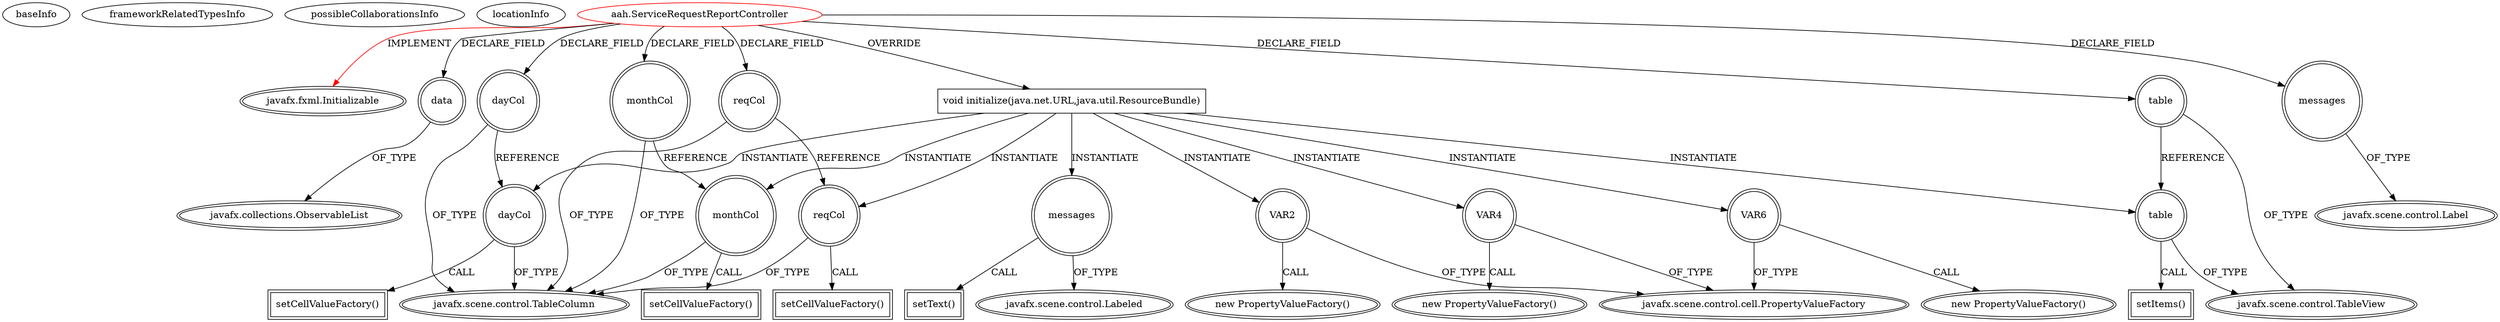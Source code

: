 digraph {
baseInfo[graphId=4727,category="extension_graph",isAnonymous=false,possibleRelation=false]
frameworkRelatedTypesInfo[0="javafx.fxml.Initializable"]
possibleCollaborationsInfo[]
locationInfo[projectName="warpcorebreach-AAH",filePath="/warpcorebreach-AAH/AAH-master/AAH/src/aah/ServiceRequestReportController.java",contextSignature="ServiceRequestReportController",graphId="4727"]
0[label="aah.ServiceRequestReportController",vertexType="ROOT_CLIENT_CLASS_DECLARATION",isFrameworkType=false,color=red]
1[label="javafx.fxml.Initializable",vertexType="FRAMEWORK_INTERFACE_TYPE",isFrameworkType=true,peripheries=2]
2[label="data",vertexType="FIELD_DECLARATION",isFrameworkType=true,peripheries=2,shape=circle]
3[label="javafx.collections.ObservableList",vertexType="FRAMEWORK_INTERFACE_TYPE",isFrameworkType=true,peripheries=2]
4[label="dayCol",vertexType="FIELD_DECLARATION",isFrameworkType=true,peripheries=2,shape=circle]
5[label="javafx.scene.control.TableColumn",vertexType="FRAMEWORK_CLASS_TYPE",isFrameworkType=true,peripheries=2]
6[label="messages",vertexType="FIELD_DECLARATION",isFrameworkType=true,peripheries=2,shape=circle]
7[label="javafx.scene.control.Label",vertexType="FRAMEWORK_CLASS_TYPE",isFrameworkType=true,peripheries=2]
8[label="monthCol",vertexType="FIELD_DECLARATION",isFrameworkType=true,peripheries=2,shape=circle]
10[label="reqCol",vertexType="FIELD_DECLARATION",isFrameworkType=true,peripheries=2,shape=circle]
12[label="table",vertexType="FIELD_DECLARATION",isFrameworkType=true,peripheries=2,shape=circle]
13[label="javafx.scene.control.TableView",vertexType="FRAMEWORK_CLASS_TYPE",isFrameworkType=true,peripheries=2]
14[label="void initialize(java.net.URL,java.util.ResourceBundle)",vertexType="OVERRIDING_METHOD_DECLARATION",isFrameworkType=false,shape=box]
15[label="messages",vertexType="VARIABLE_EXPRESION",isFrameworkType=true,peripheries=2,shape=circle]
17[label="javafx.scene.control.Labeled",vertexType="FRAMEWORK_CLASS_TYPE",isFrameworkType=true,peripheries=2]
16[label="setText()",vertexType="INSIDE_CALL",isFrameworkType=true,peripheries=2,shape=box]
18[label="monthCol",vertexType="VARIABLE_EXPRESION",isFrameworkType=true,peripheries=2,shape=circle]
19[label="setCellValueFactory()",vertexType="INSIDE_CALL",isFrameworkType=true,peripheries=2,shape=box]
22[label="VAR2",vertexType="VARIABLE_EXPRESION",isFrameworkType=true,peripheries=2,shape=circle]
23[label="javafx.scene.control.cell.PropertyValueFactory",vertexType="FRAMEWORK_CLASS_TYPE",isFrameworkType=true,peripheries=2]
21[label="new PropertyValueFactory()",vertexType="CONSTRUCTOR_CALL",isFrameworkType=true,peripheries=2]
24[label="reqCol",vertexType="VARIABLE_EXPRESION",isFrameworkType=true,peripheries=2,shape=circle]
25[label="setCellValueFactory()",vertexType="INSIDE_CALL",isFrameworkType=true,peripheries=2,shape=box]
28[label="VAR4",vertexType="VARIABLE_EXPRESION",isFrameworkType=true,peripheries=2,shape=circle]
27[label="new PropertyValueFactory()",vertexType="CONSTRUCTOR_CALL",isFrameworkType=true,peripheries=2]
30[label="dayCol",vertexType="VARIABLE_EXPRESION",isFrameworkType=true,peripheries=2,shape=circle]
31[label="setCellValueFactory()",vertexType="INSIDE_CALL",isFrameworkType=true,peripheries=2,shape=box]
34[label="VAR6",vertexType="VARIABLE_EXPRESION",isFrameworkType=true,peripheries=2,shape=circle]
33[label="new PropertyValueFactory()",vertexType="CONSTRUCTOR_CALL",isFrameworkType=true,peripheries=2]
36[label="table",vertexType="VARIABLE_EXPRESION",isFrameworkType=true,peripheries=2,shape=circle]
37[label="setItems()",vertexType="INSIDE_CALL",isFrameworkType=true,peripheries=2,shape=box]
0->1[label="IMPLEMENT",color=red]
0->2[label="DECLARE_FIELD"]
2->3[label="OF_TYPE"]
0->4[label="DECLARE_FIELD"]
4->5[label="OF_TYPE"]
0->6[label="DECLARE_FIELD"]
6->7[label="OF_TYPE"]
0->8[label="DECLARE_FIELD"]
8->5[label="OF_TYPE"]
0->10[label="DECLARE_FIELD"]
10->5[label="OF_TYPE"]
0->12[label="DECLARE_FIELD"]
12->13[label="OF_TYPE"]
0->14[label="OVERRIDE"]
14->15[label="INSTANTIATE"]
15->17[label="OF_TYPE"]
15->16[label="CALL"]
14->18[label="INSTANTIATE"]
8->18[label="REFERENCE"]
18->5[label="OF_TYPE"]
18->19[label="CALL"]
14->22[label="INSTANTIATE"]
22->23[label="OF_TYPE"]
22->21[label="CALL"]
14->24[label="INSTANTIATE"]
10->24[label="REFERENCE"]
24->5[label="OF_TYPE"]
24->25[label="CALL"]
14->28[label="INSTANTIATE"]
28->23[label="OF_TYPE"]
28->27[label="CALL"]
14->30[label="INSTANTIATE"]
4->30[label="REFERENCE"]
30->5[label="OF_TYPE"]
30->31[label="CALL"]
14->34[label="INSTANTIATE"]
34->23[label="OF_TYPE"]
34->33[label="CALL"]
14->36[label="INSTANTIATE"]
12->36[label="REFERENCE"]
36->13[label="OF_TYPE"]
36->37[label="CALL"]
}
